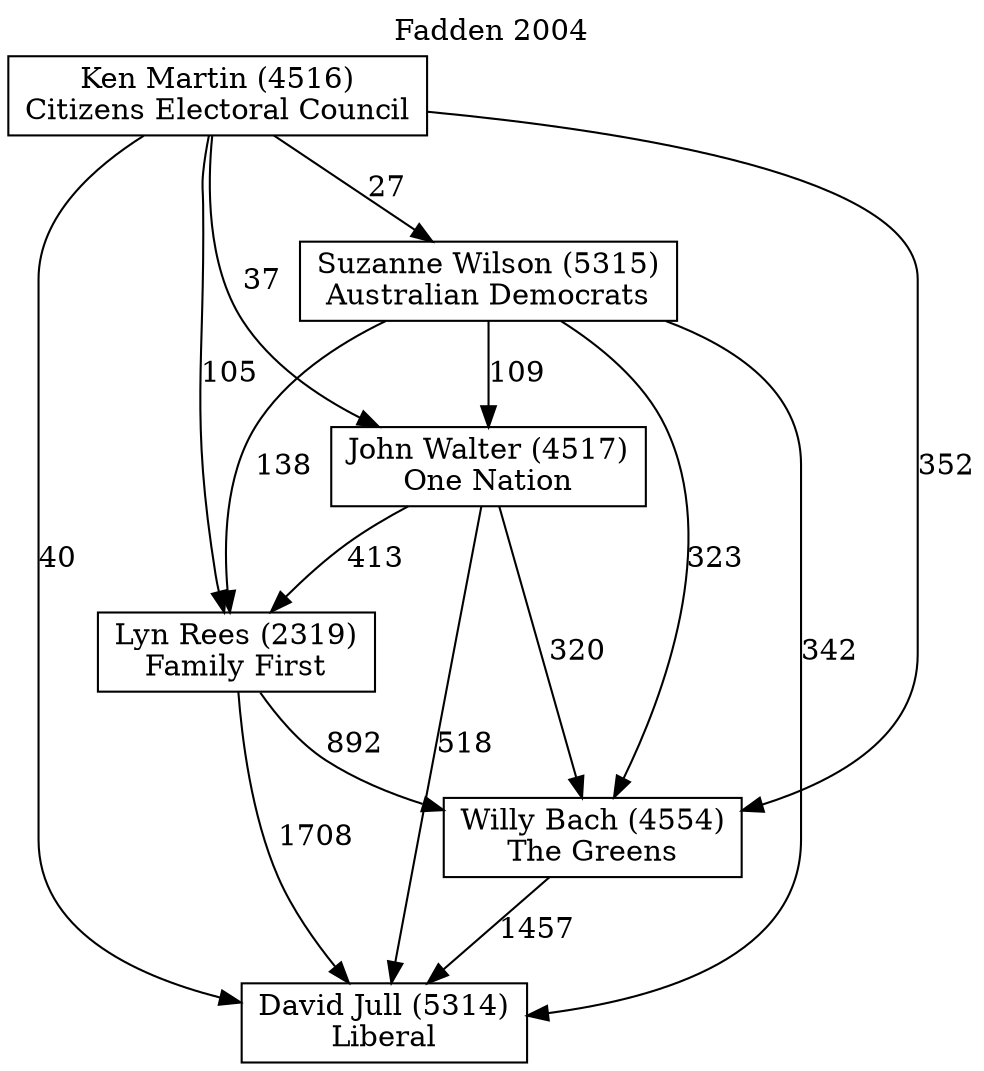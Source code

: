 // House preference flow
digraph "David Jull (5314)_Fadden_2004" {
	graph [label="Fadden 2004" labelloc=t mclimit=10]
	node [shape=box]
	"David Jull (5314)" [label="David Jull (5314)
Liberal"]
	"Willy Bach (4554)" [label="Willy Bach (4554)
The Greens"]
	"Lyn Rees (2319)" [label="Lyn Rees (2319)
Family First"]
	"John Walter (4517)" [label="John Walter (4517)
One Nation"]
	"Suzanne Wilson (5315)" [label="Suzanne Wilson (5315)
Australian Democrats"]
	"Ken Martin (4516)" [label="Ken Martin (4516)
Citizens Electoral Council"]
	"Willy Bach (4554)" -> "David Jull (5314)" [label=1457]
	"Lyn Rees (2319)" -> "Willy Bach (4554)" [label=892]
	"John Walter (4517)" -> "Lyn Rees (2319)" [label=413]
	"Suzanne Wilson (5315)" -> "John Walter (4517)" [label=109]
	"Ken Martin (4516)" -> "Suzanne Wilson (5315)" [label=27]
	"Lyn Rees (2319)" -> "David Jull (5314)" [label=1708]
	"John Walter (4517)" -> "David Jull (5314)" [label=518]
	"Suzanne Wilson (5315)" -> "David Jull (5314)" [label=342]
	"Ken Martin (4516)" -> "David Jull (5314)" [label=40]
	"Ken Martin (4516)" -> "John Walter (4517)" [label=37]
	"Suzanne Wilson (5315)" -> "Lyn Rees (2319)" [label=138]
	"Ken Martin (4516)" -> "Lyn Rees (2319)" [label=105]
	"John Walter (4517)" -> "Willy Bach (4554)" [label=320]
	"Suzanne Wilson (5315)" -> "Willy Bach (4554)" [label=323]
	"Ken Martin (4516)" -> "Willy Bach (4554)" [label=352]
}

